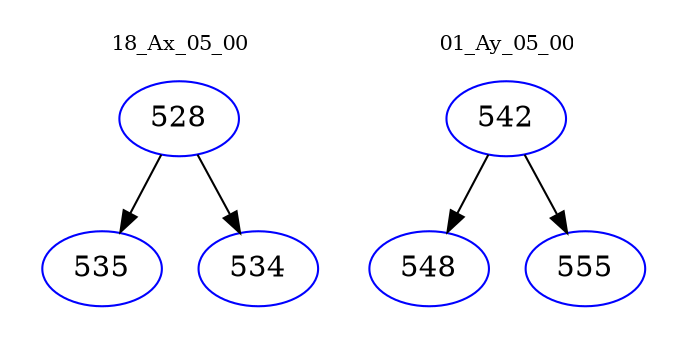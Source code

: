 digraph{
subgraph cluster_0 {
color = white
label = "18_Ax_05_00";
fontsize=10;
T0_528 [label="528", color="blue"]
T0_528 -> T0_535 [color="black"]
T0_535 [label="535", color="blue"]
T0_528 -> T0_534 [color="black"]
T0_534 [label="534", color="blue"]
}
subgraph cluster_1 {
color = white
label = "01_Ay_05_00";
fontsize=10;
T1_542 [label="542", color="blue"]
T1_542 -> T1_548 [color="black"]
T1_548 [label="548", color="blue"]
T1_542 -> T1_555 [color="black"]
T1_555 [label="555", color="blue"]
}
}

